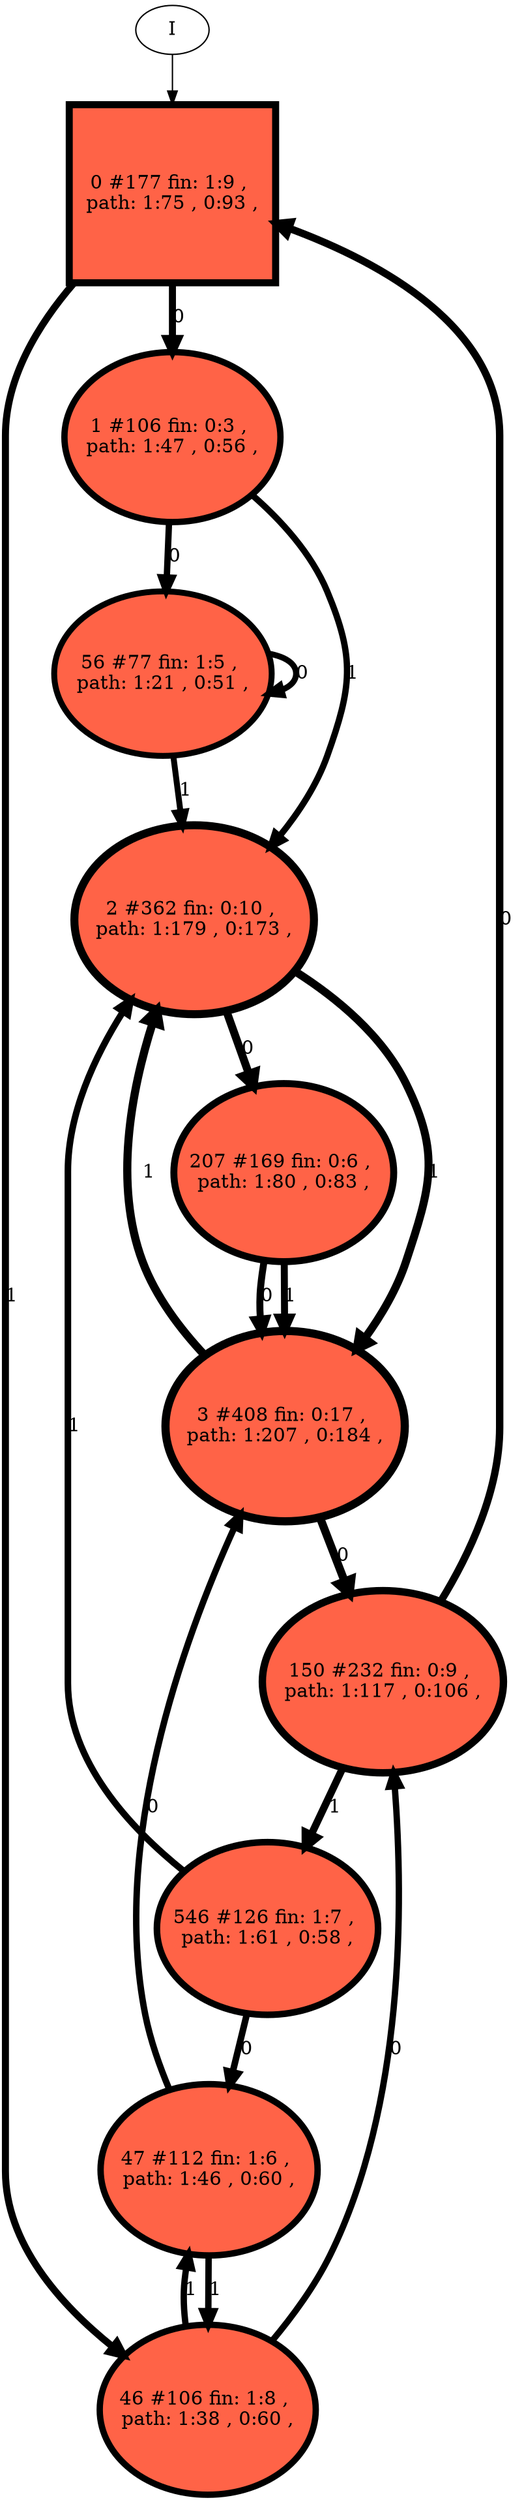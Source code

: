// produced with flexfringe // 
digraph DFA {
	0 [label="root" shape=box];
		I -> 0;
	0 [ label="0 #177 fin: 1:9 , 
 path: 1:75 , 0:93 , " , style=filled, fillcolor="tomato", width=1.82161, height=1.82161, penwidth=5.18178];
		0 -> 1 [label="0 " , penwidth=5.18178 ];
		0 -> 46 [label="1 " , penwidth=5.18178 ];
	1 [ label="1 #106 fin: 0:3 , 
 path: 1:47 , 0:56 , " , style=filled, fillcolor="tomato", width=1.73569, height=1.73569, penwidth=4.67283];
		1 -> 56 [label="0 " , penwidth=4.67283 ];
		1 -> 2 [label="1 " , penwidth=4.67283 ];
	46 [ label="46 #106 fin: 1:8 , 
 path: 1:38 , 0:60 , " , style=filled, fillcolor="tomato", width=1.73569, height=1.73569, penwidth=4.67283];
		46 -> 150 [label="0 " , penwidth=4.67283 ];
		46 -> 47 [label="1 " , penwidth=4.67283 ];
	56 [ label="56 #77 fin: 1:5 , 
 path: 1:21 , 0:51 , " , style=filled, fillcolor="tomato", width=1.67835, height=1.67835, penwidth=4.35671];
		56 -> 56 [label="0 " , penwidth=4.35671 ];
		56 -> 2 [label="1 " , penwidth=4.35671 ];
	2 [ label="2 #362 fin: 0:10 , 
 path: 1:179 , 0:173 , " , style=filled, fillcolor="tomato", width=1.93071, height=1.93071, penwidth=5.8944];
		2 -> 207 [label="0 " , penwidth=5.8944 ];
		2 -> 3 [label="1 " , penwidth=5.8944 ];
	150 [ label="150 #232 fin: 0:9 , 
 path: 1:117 , 0:106 , " , style=filled, fillcolor="tomato", width=1.86424, height=1.86424, penwidth=5.45104];
		150 -> 0 [label="0 " , penwidth=5.45104 ];
		150 -> 546 [label="1 " , penwidth=5.45104 ];
	47 [ label="47 #112 fin: 1:6 , 
 path: 1:46 , 0:60 , " , style=filled, fillcolor="tomato", width=1.74526, height=1.74526, penwidth=4.72739];
		47 -> 3 [label="0 " , penwidth=4.72739 ];
		47 -> 46 [label="1 " , penwidth=4.72739 ];
	207 [ label="207 #169 fin: 0:6 , 
 path: 1:80 , 0:83 , " , style=filled, fillcolor="tomato", width=1.81414, height=1.81414, penwidth=5.1358];
		207 -> 3 [label="0 " , penwidth=5.1358 ];
		207 -> 3 [label="1 " , penwidth=5.1358 ];
	3 [ label="3 #408 fin: 0:17 , 
 path: 1:207 , 0:184 , " , style=filled, fillcolor="tomato", width=1.94787, height=1.94787, penwidth=6.01372];
		3 -> 150 [label="0 " , penwidth=6.01372 ];
		3 -> 2 [label="1 " , penwidth=6.01372 ];
	546 [ label="546 #126 fin: 1:7 , 
 path: 1:61 , 0:58 , " , style=filled, fillcolor="tomato", width=1.76545, height=1.76545, penwidth=4.84419];
		546 -> 47 [label="0 " , penwidth=4.84419 ];
		546 -> 2 [label="1 " , penwidth=4.84419 ];
}
